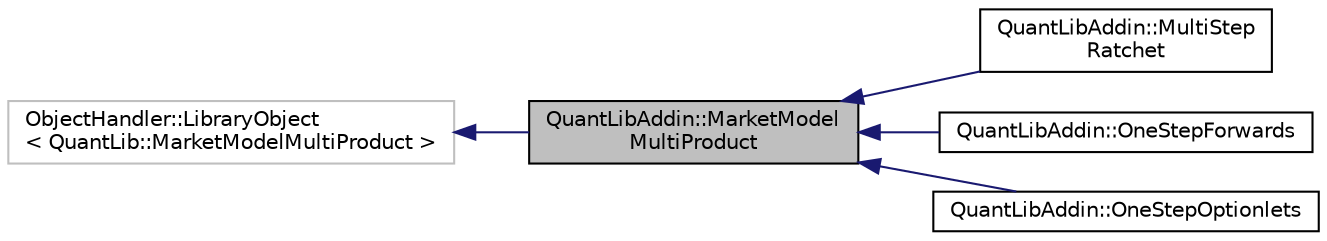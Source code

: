 digraph "QuantLibAddin::MarketModelMultiProduct"
{
  edge [fontname="Helvetica",fontsize="10",labelfontname="Helvetica",labelfontsize="10"];
  node [fontname="Helvetica",fontsize="10",shape=record];
  rankdir="LR";
  Node0 [label="QuantLibAddin::MarketModel\lMultiProduct",height=0.2,width=0.4,color="black", fillcolor="grey75", style="filled", fontcolor="black"];
  Node1 -> Node0 [dir="back",color="midnightblue",fontsize="10",style="solid",fontname="Helvetica"];
  Node1 [label="ObjectHandler::LibraryObject\l\< QuantLib::MarketModelMultiProduct \>",height=0.2,width=0.4,color="grey75", fillcolor="white", style="filled"];
  Node0 -> Node2 [dir="back",color="midnightblue",fontsize="10",style="solid",fontname="Helvetica"];
  Node2 [label="QuantLibAddin::MultiStep\lRatchet",height=0.2,width=0.4,color="black", fillcolor="white", style="filled",URL="$class_quant_lib_addin_1_1_multi_step_ratchet.html"];
  Node0 -> Node3 [dir="back",color="midnightblue",fontsize="10",style="solid",fontname="Helvetica"];
  Node3 [label="QuantLibAddin::OneStepForwards",height=0.2,width=0.4,color="black", fillcolor="white", style="filled",URL="$class_quant_lib_addin_1_1_one_step_forwards.html"];
  Node0 -> Node4 [dir="back",color="midnightblue",fontsize="10",style="solid",fontname="Helvetica"];
  Node4 [label="QuantLibAddin::OneStepOptionlets",height=0.2,width=0.4,color="black", fillcolor="white", style="filled",URL="$class_quant_lib_addin_1_1_one_step_optionlets.html"];
}
